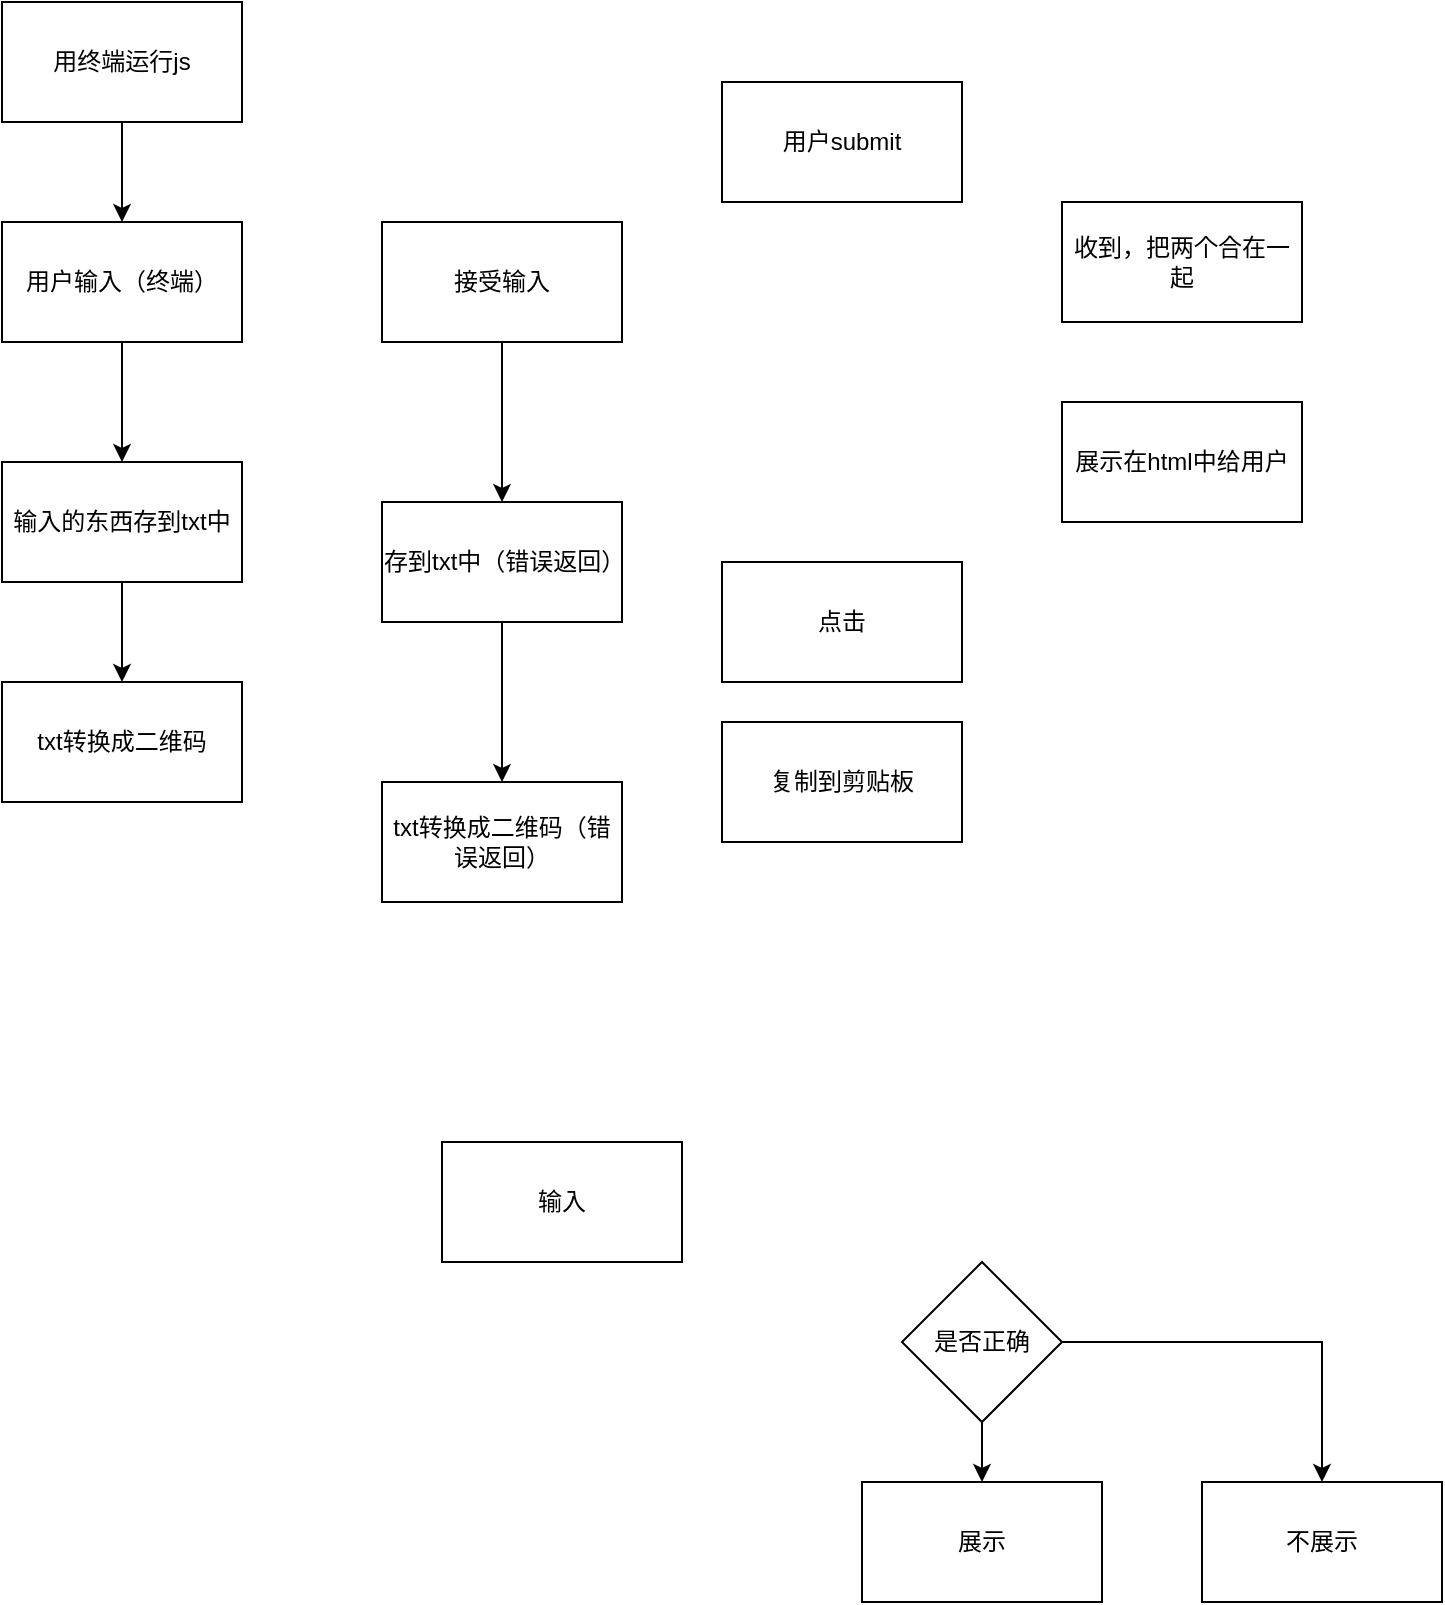 <mxfile version="21.6.5" type="github">
  <diagram name="第 1 页" id="7pq7YMm68HERYtbyjbUP">
    <mxGraphModel dx="514" dy="692" grid="1" gridSize="10" guides="1" tooltips="1" connect="1" arrows="1" fold="1" page="1" pageScale="1" pageWidth="827" pageHeight="1169" math="0" shadow="0">
      <root>
        <mxCell id="0" />
        <mxCell id="1" parent="0" />
        <mxCell id="FvZ0zgGPlozP_pXlVAZZ-3" value="" style="edgeStyle=orthogonalEdgeStyle;rounded=0;orthogonalLoop=1;jettySize=auto;html=1;" edge="1" parent="1" source="FvZ0zgGPlozP_pXlVAZZ-1" target="FvZ0zgGPlozP_pXlVAZZ-2">
          <mxGeometry relative="1" as="geometry" />
        </mxCell>
        <mxCell id="FvZ0zgGPlozP_pXlVAZZ-1" value="用户输入（终端）" style="rounded=0;whiteSpace=wrap;html=1;" vertex="1" parent="1">
          <mxGeometry x="60" y="110" width="120" height="60" as="geometry" />
        </mxCell>
        <mxCell id="FvZ0zgGPlozP_pXlVAZZ-5" value="" style="edgeStyle=orthogonalEdgeStyle;rounded=0;orthogonalLoop=1;jettySize=auto;html=1;" edge="1" parent="1" source="FvZ0zgGPlozP_pXlVAZZ-2" target="FvZ0zgGPlozP_pXlVAZZ-4">
          <mxGeometry relative="1" as="geometry" />
        </mxCell>
        <mxCell id="FvZ0zgGPlozP_pXlVAZZ-2" value="输入的东西存到txt中" style="rounded=0;whiteSpace=wrap;html=1;" vertex="1" parent="1">
          <mxGeometry x="60" y="230" width="120" height="60" as="geometry" />
        </mxCell>
        <mxCell id="FvZ0zgGPlozP_pXlVAZZ-4" value="txt转换成二维码" style="rounded=0;whiteSpace=wrap;html=1;" vertex="1" parent="1">
          <mxGeometry x="60" y="340" width="120" height="60" as="geometry" />
        </mxCell>
        <mxCell id="FvZ0zgGPlozP_pXlVAZZ-7" value="" style="edgeStyle=orthogonalEdgeStyle;rounded=0;orthogonalLoop=1;jettySize=auto;html=1;" edge="1" parent="1" source="FvZ0zgGPlozP_pXlVAZZ-6" target="FvZ0zgGPlozP_pXlVAZZ-1">
          <mxGeometry relative="1" as="geometry" />
        </mxCell>
        <mxCell id="FvZ0zgGPlozP_pXlVAZZ-6" value="用终端运行js" style="rounded=0;whiteSpace=wrap;html=1;" vertex="1" parent="1">
          <mxGeometry x="60" width="120" height="60" as="geometry" />
        </mxCell>
        <mxCell id="FvZ0zgGPlozP_pXlVAZZ-10" value="" style="edgeStyle=orthogonalEdgeStyle;rounded=0;orthogonalLoop=1;jettySize=auto;html=1;" edge="1" parent="1" source="FvZ0zgGPlozP_pXlVAZZ-8" target="FvZ0zgGPlozP_pXlVAZZ-9">
          <mxGeometry relative="1" as="geometry" />
        </mxCell>
        <mxCell id="FvZ0zgGPlozP_pXlVAZZ-8" value="接受输入" style="rounded=0;whiteSpace=wrap;html=1;" vertex="1" parent="1">
          <mxGeometry x="250" y="110" width="120" height="60" as="geometry" />
        </mxCell>
        <mxCell id="FvZ0zgGPlozP_pXlVAZZ-12" value="" style="edgeStyle=orthogonalEdgeStyle;rounded=0;orthogonalLoop=1;jettySize=auto;html=1;" edge="1" parent="1" source="FvZ0zgGPlozP_pXlVAZZ-9" target="FvZ0zgGPlozP_pXlVAZZ-11">
          <mxGeometry relative="1" as="geometry" />
        </mxCell>
        <mxCell id="FvZ0zgGPlozP_pXlVAZZ-9" value="存到txt中（错误返回）" style="rounded=0;whiteSpace=wrap;html=1;" vertex="1" parent="1">
          <mxGeometry x="250" y="250" width="120" height="60" as="geometry" />
        </mxCell>
        <mxCell id="FvZ0zgGPlozP_pXlVAZZ-11" value="txt转换成二维码（错误返回）" style="rounded=0;whiteSpace=wrap;html=1;" vertex="1" parent="1">
          <mxGeometry x="250" y="390" width="120" height="60" as="geometry" />
        </mxCell>
        <mxCell id="FvZ0zgGPlozP_pXlVAZZ-13" value="用户submit" style="rounded=0;whiteSpace=wrap;html=1;" vertex="1" parent="1">
          <mxGeometry x="420" y="40" width="120" height="60" as="geometry" />
        </mxCell>
        <mxCell id="FvZ0zgGPlozP_pXlVAZZ-14" value="收到，把两个合在一起" style="rounded=0;whiteSpace=wrap;html=1;" vertex="1" parent="1">
          <mxGeometry x="590" y="100" width="120" height="60" as="geometry" />
        </mxCell>
        <mxCell id="FvZ0zgGPlozP_pXlVAZZ-15" value="展示在html中给用户" style="rounded=0;whiteSpace=wrap;html=1;" vertex="1" parent="1">
          <mxGeometry x="590" y="200" width="120" height="60" as="geometry" />
        </mxCell>
        <mxCell id="FvZ0zgGPlozP_pXlVAZZ-16" value="点击" style="rounded=0;whiteSpace=wrap;html=1;" vertex="1" parent="1">
          <mxGeometry x="420" y="280" width="120" height="60" as="geometry" />
        </mxCell>
        <mxCell id="FvZ0zgGPlozP_pXlVAZZ-17" value="复制到剪贴板" style="rounded=0;whiteSpace=wrap;html=1;" vertex="1" parent="1">
          <mxGeometry x="420" y="360" width="120" height="60" as="geometry" />
        </mxCell>
        <mxCell id="FvZ0zgGPlozP_pXlVAZZ-18" value="输入" style="rounded=0;whiteSpace=wrap;html=1;" vertex="1" parent="1">
          <mxGeometry x="280" y="570" width="120" height="60" as="geometry" />
        </mxCell>
        <mxCell id="FvZ0zgGPlozP_pXlVAZZ-20" value="展示" style="rounded=0;whiteSpace=wrap;html=1;" vertex="1" parent="1">
          <mxGeometry x="490" y="740" width="120" height="60" as="geometry" />
        </mxCell>
        <mxCell id="FvZ0zgGPlozP_pXlVAZZ-23" style="edgeStyle=orthogonalEdgeStyle;rounded=0;orthogonalLoop=1;jettySize=auto;html=1;" edge="1" parent="1" source="FvZ0zgGPlozP_pXlVAZZ-21" target="FvZ0zgGPlozP_pXlVAZZ-20">
          <mxGeometry relative="1" as="geometry" />
        </mxCell>
        <mxCell id="FvZ0zgGPlozP_pXlVAZZ-25" style="edgeStyle=orthogonalEdgeStyle;rounded=0;orthogonalLoop=1;jettySize=auto;html=1;" edge="1" parent="1" source="FvZ0zgGPlozP_pXlVAZZ-21" target="FvZ0zgGPlozP_pXlVAZZ-22">
          <mxGeometry relative="1" as="geometry" />
        </mxCell>
        <mxCell id="FvZ0zgGPlozP_pXlVAZZ-21" value="是否正确" style="rhombus;whiteSpace=wrap;html=1;" vertex="1" parent="1">
          <mxGeometry x="510" y="630" width="80" height="80" as="geometry" />
        </mxCell>
        <mxCell id="FvZ0zgGPlozP_pXlVAZZ-22" value="不展示" style="rounded=0;whiteSpace=wrap;html=1;" vertex="1" parent="1">
          <mxGeometry x="660" y="740" width="120" height="60" as="geometry" />
        </mxCell>
      </root>
    </mxGraphModel>
  </diagram>
</mxfile>

